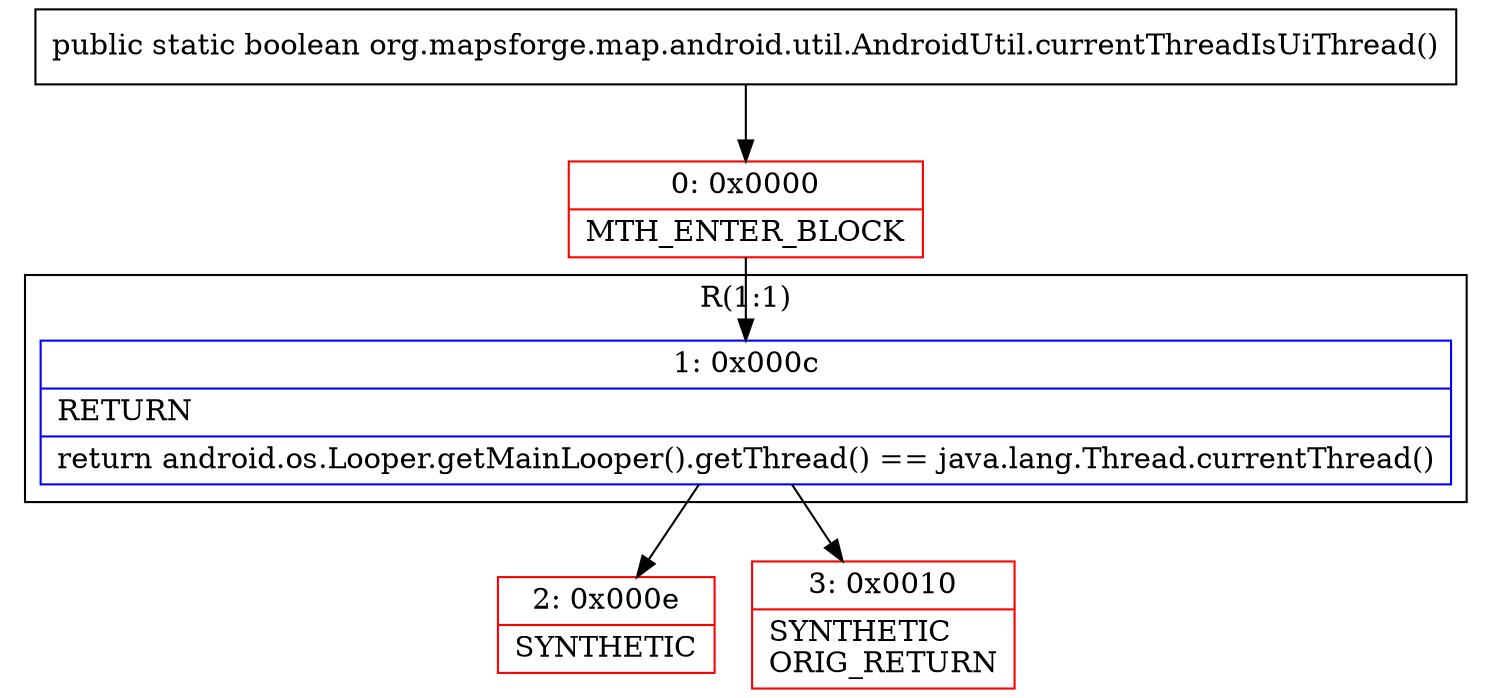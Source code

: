 digraph "CFG fororg.mapsforge.map.android.util.AndroidUtil.currentThreadIsUiThread()Z" {
subgraph cluster_Region_1381140466 {
label = "R(1:1)";
node [shape=record,color=blue];
Node_1 [shape=record,label="{1\:\ 0x000c|RETURN\l|return android.os.Looper.getMainLooper().getThread() == java.lang.Thread.currentThread()\l}"];
}
Node_0 [shape=record,color=red,label="{0\:\ 0x0000|MTH_ENTER_BLOCK\l}"];
Node_2 [shape=record,color=red,label="{2\:\ 0x000e|SYNTHETIC\l}"];
Node_3 [shape=record,color=red,label="{3\:\ 0x0010|SYNTHETIC\lORIG_RETURN\l}"];
MethodNode[shape=record,label="{public static boolean org.mapsforge.map.android.util.AndroidUtil.currentThreadIsUiThread() }"];
MethodNode -> Node_0;
Node_1 -> Node_2;
Node_1 -> Node_3;
Node_0 -> Node_1;
}

